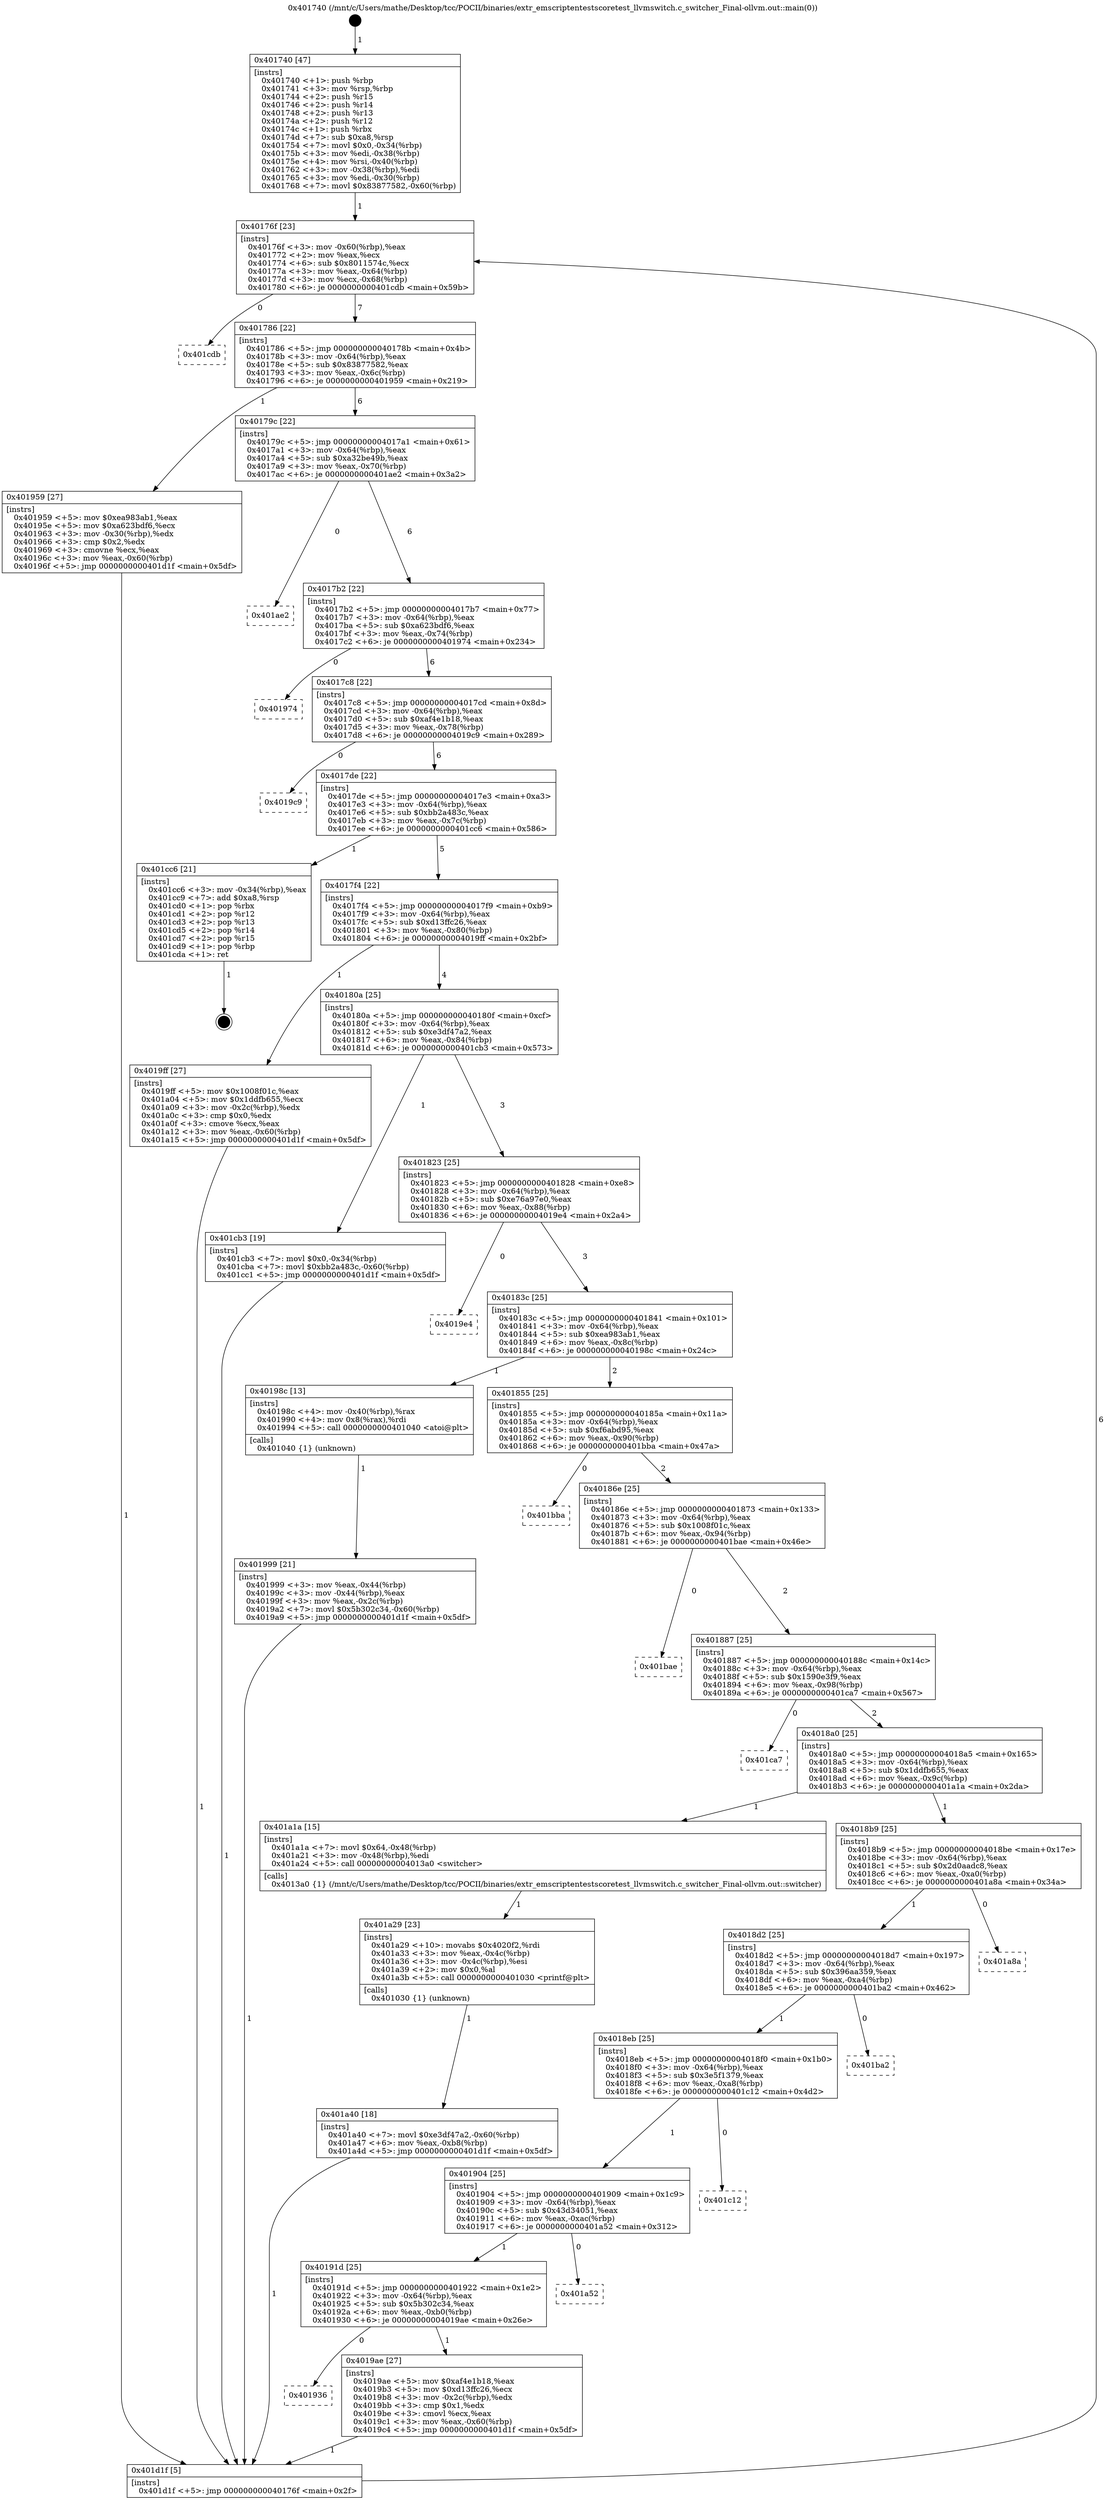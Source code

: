 digraph "0x401740" {
  label = "0x401740 (/mnt/c/Users/mathe/Desktop/tcc/POCII/binaries/extr_emscriptentestscoretest_llvmswitch.c_switcher_Final-ollvm.out::main(0))"
  labelloc = "t"
  node[shape=record]

  Entry [label="",width=0.3,height=0.3,shape=circle,fillcolor=black,style=filled]
  "0x40176f" [label="{
     0x40176f [23]\l
     | [instrs]\l
     &nbsp;&nbsp;0x40176f \<+3\>: mov -0x60(%rbp),%eax\l
     &nbsp;&nbsp;0x401772 \<+2\>: mov %eax,%ecx\l
     &nbsp;&nbsp;0x401774 \<+6\>: sub $0x8011574c,%ecx\l
     &nbsp;&nbsp;0x40177a \<+3\>: mov %eax,-0x64(%rbp)\l
     &nbsp;&nbsp;0x40177d \<+3\>: mov %ecx,-0x68(%rbp)\l
     &nbsp;&nbsp;0x401780 \<+6\>: je 0000000000401cdb \<main+0x59b\>\l
  }"]
  "0x401cdb" [label="{
     0x401cdb\l
  }", style=dashed]
  "0x401786" [label="{
     0x401786 [22]\l
     | [instrs]\l
     &nbsp;&nbsp;0x401786 \<+5\>: jmp 000000000040178b \<main+0x4b\>\l
     &nbsp;&nbsp;0x40178b \<+3\>: mov -0x64(%rbp),%eax\l
     &nbsp;&nbsp;0x40178e \<+5\>: sub $0x83877582,%eax\l
     &nbsp;&nbsp;0x401793 \<+3\>: mov %eax,-0x6c(%rbp)\l
     &nbsp;&nbsp;0x401796 \<+6\>: je 0000000000401959 \<main+0x219\>\l
  }"]
  Exit [label="",width=0.3,height=0.3,shape=circle,fillcolor=black,style=filled,peripheries=2]
  "0x401959" [label="{
     0x401959 [27]\l
     | [instrs]\l
     &nbsp;&nbsp;0x401959 \<+5\>: mov $0xea983ab1,%eax\l
     &nbsp;&nbsp;0x40195e \<+5\>: mov $0xa623bdf6,%ecx\l
     &nbsp;&nbsp;0x401963 \<+3\>: mov -0x30(%rbp),%edx\l
     &nbsp;&nbsp;0x401966 \<+3\>: cmp $0x2,%edx\l
     &nbsp;&nbsp;0x401969 \<+3\>: cmovne %ecx,%eax\l
     &nbsp;&nbsp;0x40196c \<+3\>: mov %eax,-0x60(%rbp)\l
     &nbsp;&nbsp;0x40196f \<+5\>: jmp 0000000000401d1f \<main+0x5df\>\l
  }"]
  "0x40179c" [label="{
     0x40179c [22]\l
     | [instrs]\l
     &nbsp;&nbsp;0x40179c \<+5\>: jmp 00000000004017a1 \<main+0x61\>\l
     &nbsp;&nbsp;0x4017a1 \<+3\>: mov -0x64(%rbp),%eax\l
     &nbsp;&nbsp;0x4017a4 \<+5\>: sub $0xa32be49b,%eax\l
     &nbsp;&nbsp;0x4017a9 \<+3\>: mov %eax,-0x70(%rbp)\l
     &nbsp;&nbsp;0x4017ac \<+6\>: je 0000000000401ae2 \<main+0x3a2\>\l
  }"]
  "0x401d1f" [label="{
     0x401d1f [5]\l
     | [instrs]\l
     &nbsp;&nbsp;0x401d1f \<+5\>: jmp 000000000040176f \<main+0x2f\>\l
  }"]
  "0x401740" [label="{
     0x401740 [47]\l
     | [instrs]\l
     &nbsp;&nbsp;0x401740 \<+1\>: push %rbp\l
     &nbsp;&nbsp;0x401741 \<+3\>: mov %rsp,%rbp\l
     &nbsp;&nbsp;0x401744 \<+2\>: push %r15\l
     &nbsp;&nbsp;0x401746 \<+2\>: push %r14\l
     &nbsp;&nbsp;0x401748 \<+2\>: push %r13\l
     &nbsp;&nbsp;0x40174a \<+2\>: push %r12\l
     &nbsp;&nbsp;0x40174c \<+1\>: push %rbx\l
     &nbsp;&nbsp;0x40174d \<+7\>: sub $0xa8,%rsp\l
     &nbsp;&nbsp;0x401754 \<+7\>: movl $0x0,-0x34(%rbp)\l
     &nbsp;&nbsp;0x40175b \<+3\>: mov %edi,-0x38(%rbp)\l
     &nbsp;&nbsp;0x40175e \<+4\>: mov %rsi,-0x40(%rbp)\l
     &nbsp;&nbsp;0x401762 \<+3\>: mov -0x38(%rbp),%edi\l
     &nbsp;&nbsp;0x401765 \<+3\>: mov %edi,-0x30(%rbp)\l
     &nbsp;&nbsp;0x401768 \<+7\>: movl $0x83877582,-0x60(%rbp)\l
  }"]
  "0x401a40" [label="{
     0x401a40 [18]\l
     | [instrs]\l
     &nbsp;&nbsp;0x401a40 \<+7\>: movl $0xe3df47a2,-0x60(%rbp)\l
     &nbsp;&nbsp;0x401a47 \<+6\>: mov %eax,-0xb8(%rbp)\l
     &nbsp;&nbsp;0x401a4d \<+5\>: jmp 0000000000401d1f \<main+0x5df\>\l
  }"]
  "0x401ae2" [label="{
     0x401ae2\l
  }", style=dashed]
  "0x4017b2" [label="{
     0x4017b2 [22]\l
     | [instrs]\l
     &nbsp;&nbsp;0x4017b2 \<+5\>: jmp 00000000004017b7 \<main+0x77\>\l
     &nbsp;&nbsp;0x4017b7 \<+3\>: mov -0x64(%rbp),%eax\l
     &nbsp;&nbsp;0x4017ba \<+5\>: sub $0xa623bdf6,%eax\l
     &nbsp;&nbsp;0x4017bf \<+3\>: mov %eax,-0x74(%rbp)\l
     &nbsp;&nbsp;0x4017c2 \<+6\>: je 0000000000401974 \<main+0x234\>\l
  }"]
  "0x401a29" [label="{
     0x401a29 [23]\l
     | [instrs]\l
     &nbsp;&nbsp;0x401a29 \<+10\>: movabs $0x4020f2,%rdi\l
     &nbsp;&nbsp;0x401a33 \<+3\>: mov %eax,-0x4c(%rbp)\l
     &nbsp;&nbsp;0x401a36 \<+3\>: mov -0x4c(%rbp),%esi\l
     &nbsp;&nbsp;0x401a39 \<+2\>: mov $0x0,%al\l
     &nbsp;&nbsp;0x401a3b \<+5\>: call 0000000000401030 \<printf@plt\>\l
     | [calls]\l
     &nbsp;&nbsp;0x401030 \{1\} (unknown)\l
  }"]
  "0x401974" [label="{
     0x401974\l
  }", style=dashed]
  "0x4017c8" [label="{
     0x4017c8 [22]\l
     | [instrs]\l
     &nbsp;&nbsp;0x4017c8 \<+5\>: jmp 00000000004017cd \<main+0x8d\>\l
     &nbsp;&nbsp;0x4017cd \<+3\>: mov -0x64(%rbp),%eax\l
     &nbsp;&nbsp;0x4017d0 \<+5\>: sub $0xaf4e1b18,%eax\l
     &nbsp;&nbsp;0x4017d5 \<+3\>: mov %eax,-0x78(%rbp)\l
     &nbsp;&nbsp;0x4017d8 \<+6\>: je 00000000004019c9 \<main+0x289\>\l
  }"]
  "0x401936" [label="{
     0x401936\l
  }", style=dashed]
  "0x4019c9" [label="{
     0x4019c9\l
  }", style=dashed]
  "0x4017de" [label="{
     0x4017de [22]\l
     | [instrs]\l
     &nbsp;&nbsp;0x4017de \<+5\>: jmp 00000000004017e3 \<main+0xa3\>\l
     &nbsp;&nbsp;0x4017e3 \<+3\>: mov -0x64(%rbp),%eax\l
     &nbsp;&nbsp;0x4017e6 \<+5\>: sub $0xbb2a483c,%eax\l
     &nbsp;&nbsp;0x4017eb \<+3\>: mov %eax,-0x7c(%rbp)\l
     &nbsp;&nbsp;0x4017ee \<+6\>: je 0000000000401cc6 \<main+0x586\>\l
  }"]
  "0x4019ae" [label="{
     0x4019ae [27]\l
     | [instrs]\l
     &nbsp;&nbsp;0x4019ae \<+5\>: mov $0xaf4e1b18,%eax\l
     &nbsp;&nbsp;0x4019b3 \<+5\>: mov $0xd13ffc26,%ecx\l
     &nbsp;&nbsp;0x4019b8 \<+3\>: mov -0x2c(%rbp),%edx\l
     &nbsp;&nbsp;0x4019bb \<+3\>: cmp $0x1,%edx\l
     &nbsp;&nbsp;0x4019be \<+3\>: cmovl %ecx,%eax\l
     &nbsp;&nbsp;0x4019c1 \<+3\>: mov %eax,-0x60(%rbp)\l
     &nbsp;&nbsp;0x4019c4 \<+5\>: jmp 0000000000401d1f \<main+0x5df\>\l
  }"]
  "0x401cc6" [label="{
     0x401cc6 [21]\l
     | [instrs]\l
     &nbsp;&nbsp;0x401cc6 \<+3\>: mov -0x34(%rbp),%eax\l
     &nbsp;&nbsp;0x401cc9 \<+7\>: add $0xa8,%rsp\l
     &nbsp;&nbsp;0x401cd0 \<+1\>: pop %rbx\l
     &nbsp;&nbsp;0x401cd1 \<+2\>: pop %r12\l
     &nbsp;&nbsp;0x401cd3 \<+2\>: pop %r13\l
     &nbsp;&nbsp;0x401cd5 \<+2\>: pop %r14\l
     &nbsp;&nbsp;0x401cd7 \<+2\>: pop %r15\l
     &nbsp;&nbsp;0x401cd9 \<+1\>: pop %rbp\l
     &nbsp;&nbsp;0x401cda \<+1\>: ret\l
  }"]
  "0x4017f4" [label="{
     0x4017f4 [22]\l
     | [instrs]\l
     &nbsp;&nbsp;0x4017f4 \<+5\>: jmp 00000000004017f9 \<main+0xb9\>\l
     &nbsp;&nbsp;0x4017f9 \<+3\>: mov -0x64(%rbp),%eax\l
     &nbsp;&nbsp;0x4017fc \<+5\>: sub $0xd13ffc26,%eax\l
     &nbsp;&nbsp;0x401801 \<+3\>: mov %eax,-0x80(%rbp)\l
     &nbsp;&nbsp;0x401804 \<+6\>: je 00000000004019ff \<main+0x2bf\>\l
  }"]
  "0x40191d" [label="{
     0x40191d [25]\l
     | [instrs]\l
     &nbsp;&nbsp;0x40191d \<+5\>: jmp 0000000000401922 \<main+0x1e2\>\l
     &nbsp;&nbsp;0x401922 \<+3\>: mov -0x64(%rbp),%eax\l
     &nbsp;&nbsp;0x401925 \<+5\>: sub $0x5b302c34,%eax\l
     &nbsp;&nbsp;0x40192a \<+6\>: mov %eax,-0xb0(%rbp)\l
     &nbsp;&nbsp;0x401930 \<+6\>: je 00000000004019ae \<main+0x26e\>\l
  }"]
  "0x4019ff" [label="{
     0x4019ff [27]\l
     | [instrs]\l
     &nbsp;&nbsp;0x4019ff \<+5\>: mov $0x1008f01c,%eax\l
     &nbsp;&nbsp;0x401a04 \<+5\>: mov $0x1ddfb655,%ecx\l
     &nbsp;&nbsp;0x401a09 \<+3\>: mov -0x2c(%rbp),%edx\l
     &nbsp;&nbsp;0x401a0c \<+3\>: cmp $0x0,%edx\l
     &nbsp;&nbsp;0x401a0f \<+3\>: cmove %ecx,%eax\l
     &nbsp;&nbsp;0x401a12 \<+3\>: mov %eax,-0x60(%rbp)\l
     &nbsp;&nbsp;0x401a15 \<+5\>: jmp 0000000000401d1f \<main+0x5df\>\l
  }"]
  "0x40180a" [label="{
     0x40180a [25]\l
     | [instrs]\l
     &nbsp;&nbsp;0x40180a \<+5\>: jmp 000000000040180f \<main+0xcf\>\l
     &nbsp;&nbsp;0x40180f \<+3\>: mov -0x64(%rbp),%eax\l
     &nbsp;&nbsp;0x401812 \<+5\>: sub $0xe3df47a2,%eax\l
     &nbsp;&nbsp;0x401817 \<+6\>: mov %eax,-0x84(%rbp)\l
     &nbsp;&nbsp;0x40181d \<+6\>: je 0000000000401cb3 \<main+0x573\>\l
  }"]
  "0x401a52" [label="{
     0x401a52\l
  }", style=dashed]
  "0x401cb3" [label="{
     0x401cb3 [19]\l
     | [instrs]\l
     &nbsp;&nbsp;0x401cb3 \<+7\>: movl $0x0,-0x34(%rbp)\l
     &nbsp;&nbsp;0x401cba \<+7\>: movl $0xbb2a483c,-0x60(%rbp)\l
     &nbsp;&nbsp;0x401cc1 \<+5\>: jmp 0000000000401d1f \<main+0x5df\>\l
  }"]
  "0x401823" [label="{
     0x401823 [25]\l
     | [instrs]\l
     &nbsp;&nbsp;0x401823 \<+5\>: jmp 0000000000401828 \<main+0xe8\>\l
     &nbsp;&nbsp;0x401828 \<+3\>: mov -0x64(%rbp),%eax\l
     &nbsp;&nbsp;0x40182b \<+5\>: sub $0xe76a97e0,%eax\l
     &nbsp;&nbsp;0x401830 \<+6\>: mov %eax,-0x88(%rbp)\l
     &nbsp;&nbsp;0x401836 \<+6\>: je 00000000004019e4 \<main+0x2a4\>\l
  }"]
  "0x401904" [label="{
     0x401904 [25]\l
     | [instrs]\l
     &nbsp;&nbsp;0x401904 \<+5\>: jmp 0000000000401909 \<main+0x1c9\>\l
     &nbsp;&nbsp;0x401909 \<+3\>: mov -0x64(%rbp),%eax\l
     &nbsp;&nbsp;0x40190c \<+5\>: sub $0x43d34051,%eax\l
     &nbsp;&nbsp;0x401911 \<+6\>: mov %eax,-0xac(%rbp)\l
     &nbsp;&nbsp;0x401917 \<+6\>: je 0000000000401a52 \<main+0x312\>\l
  }"]
  "0x4019e4" [label="{
     0x4019e4\l
  }", style=dashed]
  "0x40183c" [label="{
     0x40183c [25]\l
     | [instrs]\l
     &nbsp;&nbsp;0x40183c \<+5\>: jmp 0000000000401841 \<main+0x101\>\l
     &nbsp;&nbsp;0x401841 \<+3\>: mov -0x64(%rbp),%eax\l
     &nbsp;&nbsp;0x401844 \<+5\>: sub $0xea983ab1,%eax\l
     &nbsp;&nbsp;0x401849 \<+6\>: mov %eax,-0x8c(%rbp)\l
     &nbsp;&nbsp;0x40184f \<+6\>: je 000000000040198c \<main+0x24c\>\l
  }"]
  "0x401c12" [label="{
     0x401c12\l
  }", style=dashed]
  "0x40198c" [label="{
     0x40198c [13]\l
     | [instrs]\l
     &nbsp;&nbsp;0x40198c \<+4\>: mov -0x40(%rbp),%rax\l
     &nbsp;&nbsp;0x401990 \<+4\>: mov 0x8(%rax),%rdi\l
     &nbsp;&nbsp;0x401994 \<+5\>: call 0000000000401040 \<atoi@plt\>\l
     | [calls]\l
     &nbsp;&nbsp;0x401040 \{1\} (unknown)\l
  }"]
  "0x401855" [label="{
     0x401855 [25]\l
     | [instrs]\l
     &nbsp;&nbsp;0x401855 \<+5\>: jmp 000000000040185a \<main+0x11a\>\l
     &nbsp;&nbsp;0x40185a \<+3\>: mov -0x64(%rbp),%eax\l
     &nbsp;&nbsp;0x40185d \<+5\>: sub $0xf6abd95,%eax\l
     &nbsp;&nbsp;0x401862 \<+6\>: mov %eax,-0x90(%rbp)\l
     &nbsp;&nbsp;0x401868 \<+6\>: je 0000000000401bba \<main+0x47a\>\l
  }"]
  "0x401999" [label="{
     0x401999 [21]\l
     | [instrs]\l
     &nbsp;&nbsp;0x401999 \<+3\>: mov %eax,-0x44(%rbp)\l
     &nbsp;&nbsp;0x40199c \<+3\>: mov -0x44(%rbp),%eax\l
     &nbsp;&nbsp;0x40199f \<+3\>: mov %eax,-0x2c(%rbp)\l
     &nbsp;&nbsp;0x4019a2 \<+7\>: movl $0x5b302c34,-0x60(%rbp)\l
     &nbsp;&nbsp;0x4019a9 \<+5\>: jmp 0000000000401d1f \<main+0x5df\>\l
  }"]
  "0x4018eb" [label="{
     0x4018eb [25]\l
     | [instrs]\l
     &nbsp;&nbsp;0x4018eb \<+5\>: jmp 00000000004018f0 \<main+0x1b0\>\l
     &nbsp;&nbsp;0x4018f0 \<+3\>: mov -0x64(%rbp),%eax\l
     &nbsp;&nbsp;0x4018f3 \<+5\>: sub $0x3e5f1379,%eax\l
     &nbsp;&nbsp;0x4018f8 \<+6\>: mov %eax,-0xa8(%rbp)\l
     &nbsp;&nbsp;0x4018fe \<+6\>: je 0000000000401c12 \<main+0x4d2\>\l
  }"]
  "0x401bba" [label="{
     0x401bba\l
  }", style=dashed]
  "0x40186e" [label="{
     0x40186e [25]\l
     | [instrs]\l
     &nbsp;&nbsp;0x40186e \<+5\>: jmp 0000000000401873 \<main+0x133\>\l
     &nbsp;&nbsp;0x401873 \<+3\>: mov -0x64(%rbp),%eax\l
     &nbsp;&nbsp;0x401876 \<+5\>: sub $0x1008f01c,%eax\l
     &nbsp;&nbsp;0x40187b \<+6\>: mov %eax,-0x94(%rbp)\l
     &nbsp;&nbsp;0x401881 \<+6\>: je 0000000000401bae \<main+0x46e\>\l
  }"]
  "0x401ba2" [label="{
     0x401ba2\l
  }", style=dashed]
  "0x401bae" [label="{
     0x401bae\l
  }", style=dashed]
  "0x401887" [label="{
     0x401887 [25]\l
     | [instrs]\l
     &nbsp;&nbsp;0x401887 \<+5\>: jmp 000000000040188c \<main+0x14c\>\l
     &nbsp;&nbsp;0x40188c \<+3\>: mov -0x64(%rbp),%eax\l
     &nbsp;&nbsp;0x40188f \<+5\>: sub $0x1590e3f9,%eax\l
     &nbsp;&nbsp;0x401894 \<+6\>: mov %eax,-0x98(%rbp)\l
     &nbsp;&nbsp;0x40189a \<+6\>: je 0000000000401ca7 \<main+0x567\>\l
  }"]
  "0x4018d2" [label="{
     0x4018d2 [25]\l
     | [instrs]\l
     &nbsp;&nbsp;0x4018d2 \<+5\>: jmp 00000000004018d7 \<main+0x197\>\l
     &nbsp;&nbsp;0x4018d7 \<+3\>: mov -0x64(%rbp),%eax\l
     &nbsp;&nbsp;0x4018da \<+5\>: sub $0x396aa359,%eax\l
     &nbsp;&nbsp;0x4018df \<+6\>: mov %eax,-0xa4(%rbp)\l
     &nbsp;&nbsp;0x4018e5 \<+6\>: je 0000000000401ba2 \<main+0x462\>\l
  }"]
  "0x401ca7" [label="{
     0x401ca7\l
  }", style=dashed]
  "0x4018a0" [label="{
     0x4018a0 [25]\l
     | [instrs]\l
     &nbsp;&nbsp;0x4018a0 \<+5\>: jmp 00000000004018a5 \<main+0x165\>\l
     &nbsp;&nbsp;0x4018a5 \<+3\>: mov -0x64(%rbp),%eax\l
     &nbsp;&nbsp;0x4018a8 \<+5\>: sub $0x1ddfb655,%eax\l
     &nbsp;&nbsp;0x4018ad \<+6\>: mov %eax,-0x9c(%rbp)\l
     &nbsp;&nbsp;0x4018b3 \<+6\>: je 0000000000401a1a \<main+0x2da\>\l
  }"]
  "0x401a8a" [label="{
     0x401a8a\l
  }", style=dashed]
  "0x401a1a" [label="{
     0x401a1a [15]\l
     | [instrs]\l
     &nbsp;&nbsp;0x401a1a \<+7\>: movl $0x64,-0x48(%rbp)\l
     &nbsp;&nbsp;0x401a21 \<+3\>: mov -0x48(%rbp),%edi\l
     &nbsp;&nbsp;0x401a24 \<+5\>: call 00000000004013a0 \<switcher\>\l
     | [calls]\l
     &nbsp;&nbsp;0x4013a0 \{1\} (/mnt/c/Users/mathe/Desktop/tcc/POCII/binaries/extr_emscriptentestscoretest_llvmswitch.c_switcher_Final-ollvm.out::switcher)\l
  }"]
  "0x4018b9" [label="{
     0x4018b9 [25]\l
     | [instrs]\l
     &nbsp;&nbsp;0x4018b9 \<+5\>: jmp 00000000004018be \<main+0x17e\>\l
     &nbsp;&nbsp;0x4018be \<+3\>: mov -0x64(%rbp),%eax\l
     &nbsp;&nbsp;0x4018c1 \<+5\>: sub $0x2d0aadc8,%eax\l
     &nbsp;&nbsp;0x4018c6 \<+6\>: mov %eax,-0xa0(%rbp)\l
     &nbsp;&nbsp;0x4018cc \<+6\>: je 0000000000401a8a \<main+0x34a\>\l
  }"]
  Entry -> "0x401740" [label=" 1"]
  "0x40176f" -> "0x401cdb" [label=" 0"]
  "0x40176f" -> "0x401786" [label=" 7"]
  "0x401cc6" -> Exit [label=" 1"]
  "0x401786" -> "0x401959" [label=" 1"]
  "0x401786" -> "0x40179c" [label=" 6"]
  "0x401959" -> "0x401d1f" [label=" 1"]
  "0x401740" -> "0x40176f" [label=" 1"]
  "0x401d1f" -> "0x40176f" [label=" 6"]
  "0x401cb3" -> "0x401d1f" [label=" 1"]
  "0x40179c" -> "0x401ae2" [label=" 0"]
  "0x40179c" -> "0x4017b2" [label=" 6"]
  "0x401a40" -> "0x401d1f" [label=" 1"]
  "0x4017b2" -> "0x401974" [label=" 0"]
  "0x4017b2" -> "0x4017c8" [label=" 6"]
  "0x401a29" -> "0x401a40" [label=" 1"]
  "0x4017c8" -> "0x4019c9" [label=" 0"]
  "0x4017c8" -> "0x4017de" [label=" 6"]
  "0x401a1a" -> "0x401a29" [label=" 1"]
  "0x4017de" -> "0x401cc6" [label=" 1"]
  "0x4017de" -> "0x4017f4" [label=" 5"]
  "0x4019ff" -> "0x401d1f" [label=" 1"]
  "0x4017f4" -> "0x4019ff" [label=" 1"]
  "0x4017f4" -> "0x40180a" [label=" 4"]
  "0x40191d" -> "0x401936" [label=" 0"]
  "0x40180a" -> "0x401cb3" [label=" 1"]
  "0x40180a" -> "0x401823" [label=" 3"]
  "0x40191d" -> "0x4019ae" [label=" 1"]
  "0x401823" -> "0x4019e4" [label=" 0"]
  "0x401823" -> "0x40183c" [label=" 3"]
  "0x401904" -> "0x40191d" [label=" 1"]
  "0x40183c" -> "0x40198c" [label=" 1"]
  "0x40183c" -> "0x401855" [label=" 2"]
  "0x40198c" -> "0x401999" [label=" 1"]
  "0x401999" -> "0x401d1f" [label=" 1"]
  "0x401904" -> "0x401a52" [label=" 0"]
  "0x401855" -> "0x401bba" [label=" 0"]
  "0x401855" -> "0x40186e" [label=" 2"]
  "0x4018eb" -> "0x401904" [label=" 1"]
  "0x40186e" -> "0x401bae" [label=" 0"]
  "0x40186e" -> "0x401887" [label=" 2"]
  "0x4018eb" -> "0x401c12" [label=" 0"]
  "0x401887" -> "0x401ca7" [label=" 0"]
  "0x401887" -> "0x4018a0" [label=" 2"]
  "0x4018d2" -> "0x4018eb" [label=" 1"]
  "0x4018a0" -> "0x401a1a" [label=" 1"]
  "0x4018a0" -> "0x4018b9" [label=" 1"]
  "0x4018d2" -> "0x401ba2" [label=" 0"]
  "0x4018b9" -> "0x401a8a" [label=" 0"]
  "0x4018b9" -> "0x4018d2" [label=" 1"]
  "0x4019ae" -> "0x401d1f" [label=" 1"]
}
